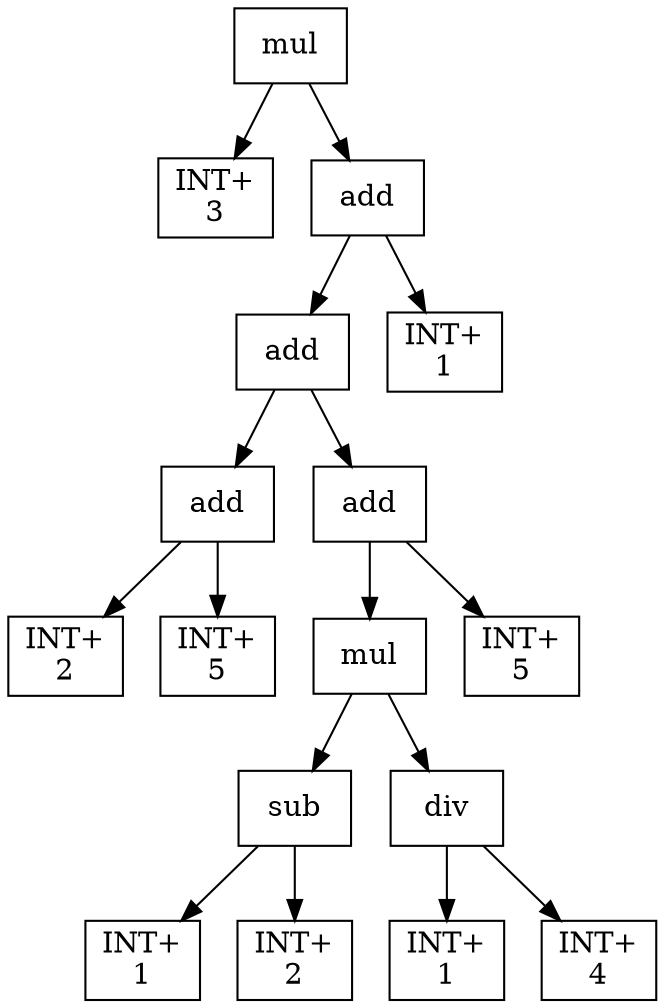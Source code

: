 digraph expr {
  node [shape=box];
  n1 [label="mul"];
  n2 [label="INT+\n3"];
  n3 [label="add"];
  n4 [label="add"];
  n5 [label="add"];
  n6 [label="INT+\n2"];
  n7 [label="INT+\n5"];
  n5 -> n6;
  n5 -> n7;
  n8 [label="add"];
  n9 [label="mul"];
  n10 [label="sub"];
  n11 [label="INT+\n1"];
  n12 [label="INT+\n2"];
  n10 -> n11;
  n10 -> n12;
  n13 [label="div"];
  n14 [label="INT+\n1"];
  n15 [label="INT+\n4"];
  n13 -> n14;
  n13 -> n15;
  n9 -> n10;
  n9 -> n13;
  n16 [label="INT+\n5"];
  n8 -> n9;
  n8 -> n16;
  n4 -> n5;
  n4 -> n8;
  n17 [label="INT+\n1"];
  n3 -> n4;
  n3 -> n17;
  n1 -> n2;
  n1 -> n3;
}